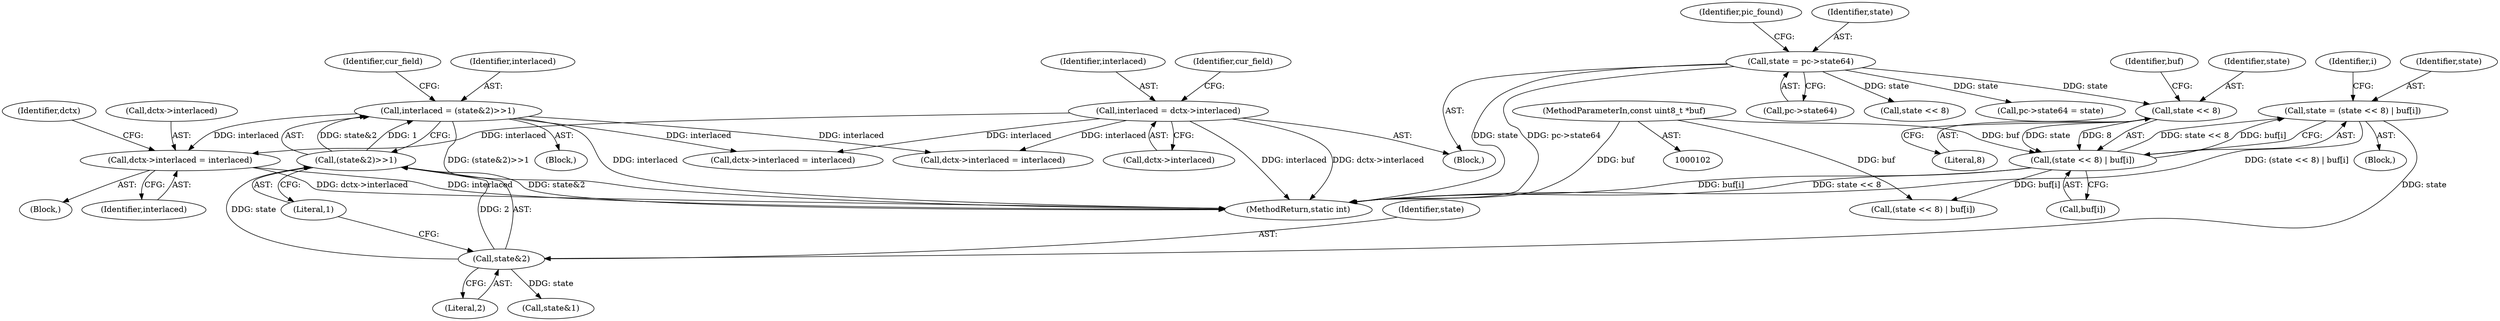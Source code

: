 digraph "0_FFmpeg_31c1c0b46a7021802c3d1d18039fca30dba5a14e@pointer" {
"1000410" [label="(Call,dctx->interlaced = interlaced)"];
"1000171" [label="(Call,interlaced = (state&2)>>1)"];
"1000173" [label="(Call,(state&2)>>1)"];
"1000174" [label="(Call,state&2)"];
"1000156" [label="(Call,state = (state << 8) | buf[i])"];
"1000158" [label="(Call,(state << 8) | buf[i])"];
"1000159" [label="(Call,state << 8)"];
"1000115" [label="(Call,state = pc->state64)"];
"1000104" [label="(MethodParameterIn,const uint8_t *buf)"];
"1000131" [label="(Call,interlaced = dctx->interlaced)"];
"1000171" [label="(Call,interlaced = (state&2)>>1)"];
"1000176" [label="(Literal,2)"];
"1000162" [label="(Call,buf[i])"];
"1000160" [label="(Identifier,state)"];
"1000167" [label="(Identifier,i)"];
"1000156" [label="(Call,state = (state << 8) | buf[i])"];
"1000414" [label="(Identifier,interlaced)"];
"1000165" [label="(Block,)"];
"1000122" [label="(Identifier,pic_found)"];
"1000180" [label="(Call,state&1)"];
"1000442" [label="(Call,dctx->interlaced = interlaced)"];
"1000175" [label="(Identifier,state)"];
"1000177" [label="(Literal,1)"];
"1000392" [label="(Block,)"];
"1000157" [label="(Identifier,state)"];
"1000410" [label="(Call,dctx->interlaced = interlaced)"];
"1000159" [label="(Call,state << 8)"];
"1000163" [label="(Identifier,buf)"];
"1000161" [label="(Literal,8)"];
"1000417" [label="(Identifier,dctx)"];
"1000115" [label="(Call,state = pc->state64)"];
"1000131" [label="(Call,interlaced = dctx->interlaced)"];
"1000132" [label="(Identifier,interlaced)"];
"1000104" [label="(MethodParameterIn,const uint8_t *buf)"];
"1000454" [label="(MethodReturn,static int)"];
"1000221" [label="(Call,state << 8)"];
"1000106" [label="(Block,)"];
"1000155" [label="(Block,)"];
"1000173" [label="(Call,(state&2)>>1)"];
"1000158" [label="(Call,(state << 8) | buf[i])"];
"1000220" [label="(Call,(state << 8) | buf[i])"];
"1000179" [label="(Identifier,cur_field)"];
"1000116" [label="(Identifier,state)"];
"1000437" [label="(Call,pc->state64 = state)"];
"1000133" [label="(Call,dctx->interlaced)"];
"1000138" [label="(Identifier,cur_field)"];
"1000346" [label="(Call,dctx->interlaced = interlaced)"];
"1000172" [label="(Identifier,interlaced)"];
"1000117" [label="(Call,pc->state64)"];
"1000174" [label="(Call,state&2)"];
"1000411" [label="(Call,dctx->interlaced)"];
"1000410" -> "1000392"  [label="AST: "];
"1000410" -> "1000414"  [label="CFG: "];
"1000411" -> "1000410"  [label="AST: "];
"1000414" -> "1000410"  [label="AST: "];
"1000417" -> "1000410"  [label="CFG: "];
"1000410" -> "1000454"  [label="DDG: dctx->interlaced"];
"1000410" -> "1000454"  [label="DDG: interlaced"];
"1000171" -> "1000410"  [label="DDG: interlaced"];
"1000131" -> "1000410"  [label="DDG: interlaced"];
"1000171" -> "1000165"  [label="AST: "];
"1000171" -> "1000173"  [label="CFG: "];
"1000172" -> "1000171"  [label="AST: "];
"1000173" -> "1000171"  [label="AST: "];
"1000179" -> "1000171"  [label="CFG: "];
"1000171" -> "1000454"  [label="DDG: interlaced"];
"1000171" -> "1000454"  [label="DDG: (state&2)>>1"];
"1000173" -> "1000171"  [label="DDG: state&2"];
"1000173" -> "1000171"  [label="DDG: 1"];
"1000171" -> "1000346"  [label="DDG: interlaced"];
"1000171" -> "1000442"  [label="DDG: interlaced"];
"1000173" -> "1000177"  [label="CFG: "];
"1000174" -> "1000173"  [label="AST: "];
"1000177" -> "1000173"  [label="AST: "];
"1000173" -> "1000454"  [label="DDG: state&2"];
"1000174" -> "1000173"  [label="DDG: state"];
"1000174" -> "1000173"  [label="DDG: 2"];
"1000174" -> "1000176"  [label="CFG: "];
"1000175" -> "1000174"  [label="AST: "];
"1000176" -> "1000174"  [label="AST: "];
"1000177" -> "1000174"  [label="CFG: "];
"1000156" -> "1000174"  [label="DDG: state"];
"1000174" -> "1000180"  [label="DDG: state"];
"1000156" -> "1000155"  [label="AST: "];
"1000156" -> "1000158"  [label="CFG: "];
"1000157" -> "1000156"  [label="AST: "];
"1000158" -> "1000156"  [label="AST: "];
"1000167" -> "1000156"  [label="CFG: "];
"1000156" -> "1000454"  [label="DDG: (state << 8) | buf[i]"];
"1000158" -> "1000156"  [label="DDG: state << 8"];
"1000158" -> "1000156"  [label="DDG: buf[i]"];
"1000158" -> "1000162"  [label="CFG: "];
"1000159" -> "1000158"  [label="AST: "];
"1000162" -> "1000158"  [label="AST: "];
"1000158" -> "1000454"  [label="DDG: state << 8"];
"1000158" -> "1000454"  [label="DDG: buf[i]"];
"1000159" -> "1000158"  [label="DDG: state"];
"1000159" -> "1000158"  [label="DDG: 8"];
"1000104" -> "1000158"  [label="DDG: buf"];
"1000158" -> "1000220"  [label="DDG: buf[i]"];
"1000159" -> "1000161"  [label="CFG: "];
"1000160" -> "1000159"  [label="AST: "];
"1000161" -> "1000159"  [label="AST: "];
"1000163" -> "1000159"  [label="CFG: "];
"1000115" -> "1000159"  [label="DDG: state"];
"1000115" -> "1000106"  [label="AST: "];
"1000115" -> "1000117"  [label="CFG: "];
"1000116" -> "1000115"  [label="AST: "];
"1000117" -> "1000115"  [label="AST: "];
"1000122" -> "1000115"  [label="CFG: "];
"1000115" -> "1000454"  [label="DDG: pc->state64"];
"1000115" -> "1000454"  [label="DDG: state"];
"1000115" -> "1000221"  [label="DDG: state"];
"1000115" -> "1000437"  [label="DDG: state"];
"1000104" -> "1000102"  [label="AST: "];
"1000104" -> "1000454"  [label="DDG: buf"];
"1000104" -> "1000220"  [label="DDG: buf"];
"1000131" -> "1000106"  [label="AST: "];
"1000131" -> "1000133"  [label="CFG: "];
"1000132" -> "1000131"  [label="AST: "];
"1000133" -> "1000131"  [label="AST: "];
"1000138" -> "1000131"  [label="CFG: "];
"1000131" -> "1000454"  [label="DDG: interlaced"];
"1000131" -> "1000454"  [label="DDG: dctx->interlaced"];
"1000131" -> "1000346"  [label="DDG: interlaced"];
"1000131" -> "1000442"  [label="DDG: interlaced"];
}
